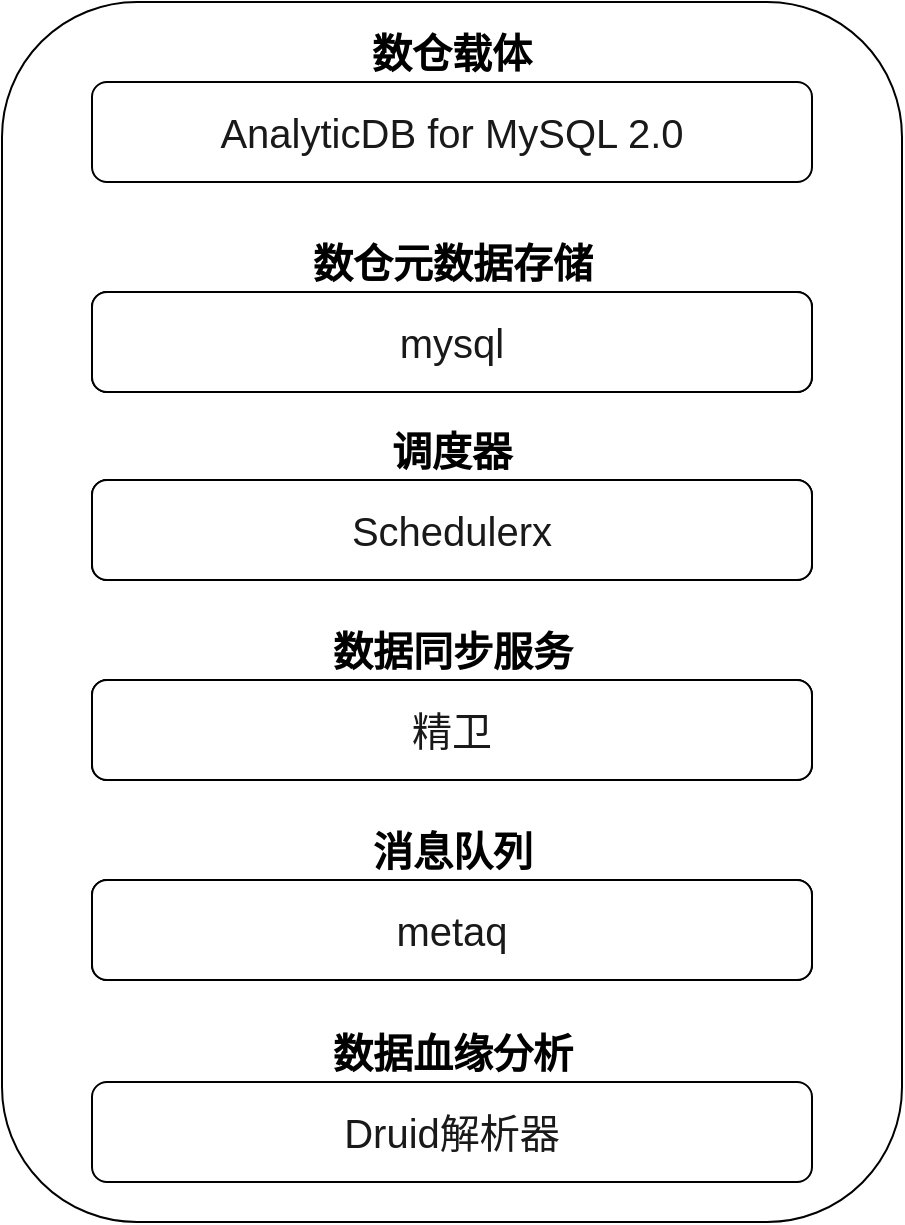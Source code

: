 <mxfile version="14.5.1" type="device"><diagram id="qWIoYREtbfX1rfpFVwfI" name="第 1 页"><mxGraphModel dx="1422" dy="822" grid="1" gridSize="10" guides="1" tooltips="1" connect="1" arrows="1" fold="1" page="1" pageScale="1" pageWidth="827" pageHeight="1169" math="0" shadow="0"><root><mxCell id="0"/><mxCell id="1" parent="0"/><mxCell id="xBASnoshLuQXpT9bJOX_-28" value="" style="rounded=1;whiteSpace=wrap;html=1;" vertex="1" parent="1"><mxGeometry x="240" y="70" width="450" height="610" as="geometry"/></mxCell><mxCell id="xBASnoshLuQXpT9bJOX_-4" value="&lt;font style=&quot;font-size: 20px&quot;&gt;&lt;b&gt;数仓载体&lt;/b&gt;&lt;/font&gt;" style="text;html=1;strokeColor=none;fillColor=none;align=center;verticalAlign=middle;whiteSpace=wrap;rounded=0;" vertex="1" parent="1"><mxGeometry x="405" y="80" width="120" height="30" as="geometry"/></mxCell><mxCell id="xBASnoshLuQXpT9bJOX_-9" value="&lt;h1 style=&quot;margin: 0px ; border: 0px ; padding: 0px ; line-height: 38px ; color: rgb(25 , 25 , 25) ; background-color: rgb(255 , 255 , 255)&quot;&gt;&lt;font style=&quot;font-size: 20px ; font-weight: normal&quot;&gt;AnalyticDB for MySQL 2.0&lt;/font&gt;&lt;/h1&gt;" style="rounded=1;whiteSpace=wrap;html=1;" vertex="1" parent="1"><mxGeometry x="285" y="110" width="360" height="50" as="geometry"/></mxCell><mxCell id="xBASnoshLuQXpT9bJOX_-10" value="&lt;h1 style=&quot;margin: 0px ; border: 0px ; padding: 0px ; line-height: 38px ; color: rgb(25 , 25 , 25) ; background-color: rgb(255 , 255 , 255)&quot;&gt;&lt;font style=&quot;font-size: 20px ; font-weight: normal&quot;&gt;AnalyticDB for MySQL 2.0&lt;/font&gt;&lt;/h1&gt;" style="rounded=1;whiteSpace=wrap;html=1;" vertex="1" parent="1"><mxGeometry x="285" y="309" width="360" height="50" as="geometry"/></mxCell><mxCell id="xBASnoshLuQXpT9bJOX_-11" value="&lt;font style=&quot;font-size: 20px&quot;&gt;&lt;b&gt;调度器&lt;/b&gt;&lt;/font&gt;" style="text;html=1;strokeColor=none;fillColor=none;align=center;verticalAlign=middle;whiteSpace=wrap;rounded=0;" vertex="1" parent="1"><mxGeometry x="405" y="279" width="120" height="30" as="geometry"/></mxCell><mxCell id="xBASnoshLuQXpT9bJOX_-12" value="&lt;h1 style=&quot;margin: 0px ; border: 0px ; padding: 0px ; line-height: 38px ; color: rgb(25 , 25 , 25) ; background-color: rgb(255 , 255 , 255)&quot;&gt;&lt;font style=&quot;font-size: 20px ; font-weight: normal&quot;&gt;Schedulerx&lt;/font&gt;&lt;/h1&gt;" style="rounded=1;whiteSpace=wrap;html=1;" vertex="1" parent="1"><mxGeometry x="285" y="309" width="360" height="50" as="geometry"/></mxCell><mxCell id="xBASnoshLuQXpT9bJOX_-16" value="&lt;h1 style=&quot;margin: 0px ; border: 0px ; padding: 0px ; line-height: 38px ; color: rgb(25 , 25 , 25) ; background-color: rgb(255 , 255 , 255)&quot;&gt;&lt;font style=&quot;font-size: 20px ; font-weight: normal&quot;&gt;AnalyticDB for MySQL 2.0&lt;/font&gt;&lt;/h1&gt;" style="rounded=1;whiteSpace=wrap;html=1;" vertex="1" parent="1"><mxGeometry x="285" y="409" width="360" height="50" as="geometry"/></mxCell><mxCell id="xBASnoshLuQXpT9bJOX_-17" value="&lt;span style=&quot;font-size: 20px&quot;&gt;&lt;b&gt;数据同步服务&lt;/b&gt;&lt;/span&gt;" style="text;html=1;strokeColor=none;fillColor=none;align=center;verticalAlign=middle;whiteSpace=wrap;rounded=0;" vertex="1" parent="1"><mxGeometry x="392.5" y="379" width="145" height="30" as="geometry"/></mxCell><mxCell id="xBASnoshLuQXpT9bJOX_-18" value="&lt;h1 style=&quot;margin: 0px ; border: 0px ; padding: 0px ; line-height: 38px ; color: rgb(25 , 25 , 25) ; background-color: rgb(255 , 255 , 255)&quot;&gt;&lt;font style=&quot;font-size: 20px ; font-weight: normal&quot;&gt;精卫&lt;/font&gt;&lt;/h1&gt;" style="rounded=1;whiteSpace=wrap;html=1;" vertex="1" parent="1"><mxGeometry x="285" y="409" width="360" height="50" as="geometry"/></mxCell><mxCell id="xBASnoshLuQXpT9bJOX_-19" value="&lt;h1 style=&quot;margin: 0px ; border: 0px ; padding: 0px ; line-height: 38px ; color: rgb(25 , 25 , 25) ; background-color: rgb(255 , 255 , 255)&quot;&gt;&lt;font style=&quot;font-size: 20px ; font-weight: normal&quot;&gt;AnalyticDB for MySQL 2.0&lt;/font&gt;&lt;/h1&gt;" style="rounded=1;whiteSpace=wrap;html=1;" vertex="1" parent="1"><mxGeometry x="285" y="509" width="360" height="50" as="geometry"/></mxCell><mxCell id="xBASnoshLuQXpT9bJOX_-20" value="&lt;span style=&quot;font-size: 20px&quot;&gt;&lt;b&gt;消息队列&lt;/b&gt;&lt;/span&gt;" style="text;html=1;strokeColor=none;fillColor=none;align=center;verticalAlign=middle;whiteSpace=wrap;rounded=0;" vertex="1" parent="1"><mxGeometry x="392.5" y="479" width="145" height="30" as="geometry"/></mxCell><mxCell id="xBASnoshLuQXpT9bJOX_-21" value="&lt;h1 style=&quot;margin: 0px ; border: 0px ; padding: 0px ; line-height: 38px ; color: rgb(25 , 25 , 25) ; background-color: rgb(255 , 255 , 255)&quot;&gt;&lt;font style=&quot;font-size: 20px ; font-weight: normal&quot;&gt;metaq&lt;/font&gt;&lt;/h1&gt;" style="rounded=1;whiteSpace=wrap;html=1;" vertex="1" parent="1"><mxGeometry x="285" y="509" width="360" height="50" as="geometry"/></mxCell><mxCell id="xBASnoshLuQXpT9bJOX_-22" value="&lt;h1 style=&quot;margin: 0px ; border: 0px ; padding: 0px ; line-height: 38px ; color: rgb(25 , 25 , 25) ; background-color: rgb(255 , 255 , 255)&quot;&gt;&lt;font style=&quot;font-size: 20px ; font-weight: normal&quot;&gt;AnalyticDB for MySQL 2.0&lt;/font&gt;&lt;/h1&gt;" style="rounded=1;whiteSpace=wrap;html=1;" vertex="1" parent="1"><mxGeometry x="285" y="215" width="360" height="50" as="geometry"/></mxCell><mxCell id="xBASnoshLuQXpT9bJOX_-23" value="&lt;font style=&quot;font-size: 20px&quot;&gt;&lt;b&gt;数仓元数据存储&lt;/b&gt;&lt;/font&gt;" style="text;html=1;strokeColor=none;fillColor=none;align=center;verticalAlign=middle;whiteSpace=wrap;rounded=0;" vertex="1" parent="1"><mxGeometry x="387.5" y="185" width="155" height="30" as="geometry"/></mxCell><mxCell id="xBASnoshLuQXpT9bJOX_-24" value="&lt;h1 style=&quot;margin: 0px ; border: 0px ; padding: 0px ; line-height: 38px ; color: rgb(25 , 25 , 25) ; background-color: rgb(255 , 255 , 255)&quot;&gt;&lt;font style=&quot;font-size: 20px ; font-weight: normal&quot;&gt;mysql&lt;/font&gt;&lt;/h1&gt;" style="rounded=1;whiteSpace=wrap;html=1;" vertex="1" parent="1"><mxGeometry x="285" y="215" width="360" height="50" as="geometry"/></mxCell><mxCell id="xBASnoshLuQXpT9bJOX_-25" value="&lt;h1 style=&quot;margin: 0px ; border: 0px ; padding: 0px ; line-height: 38px ; color: rgb(25 , 25 , 25) ; background-color: rgb(255 , 255 , 255)&quot;&gt;&lt;font style=&quot;font-size: 20px ; font-weight: normal&quot;&gt;Druid解析器&lt;/font&gt;&lt;/h1&gt;" style="rounded=1;whiteSpace=wrap;html=1;" vertex="1" parent="1"><mxGeometry x="285" y="610" width="360" height="50" as="geometry"/></mxCell><mxCell id="xBASnoshLuQXpT9bJOX_-26" value="&lt;span style=&quot;font-size: 20px&quot;&gt;&lt;b&gt;数据血缘分析&lt;/b&gt;&lt;/span&gt;" style="text;html=1;strokeColor=none;fillColor=none;align=center;verticalAlign=middle;whiteSpace=wrap;rounded=0;" vertex="1" parent="1"><mxGeometry x="392.5" y="580" width="145" height="30" as="geometry"/></mxCell></root></mxGraphModel></diagram></mxfile>